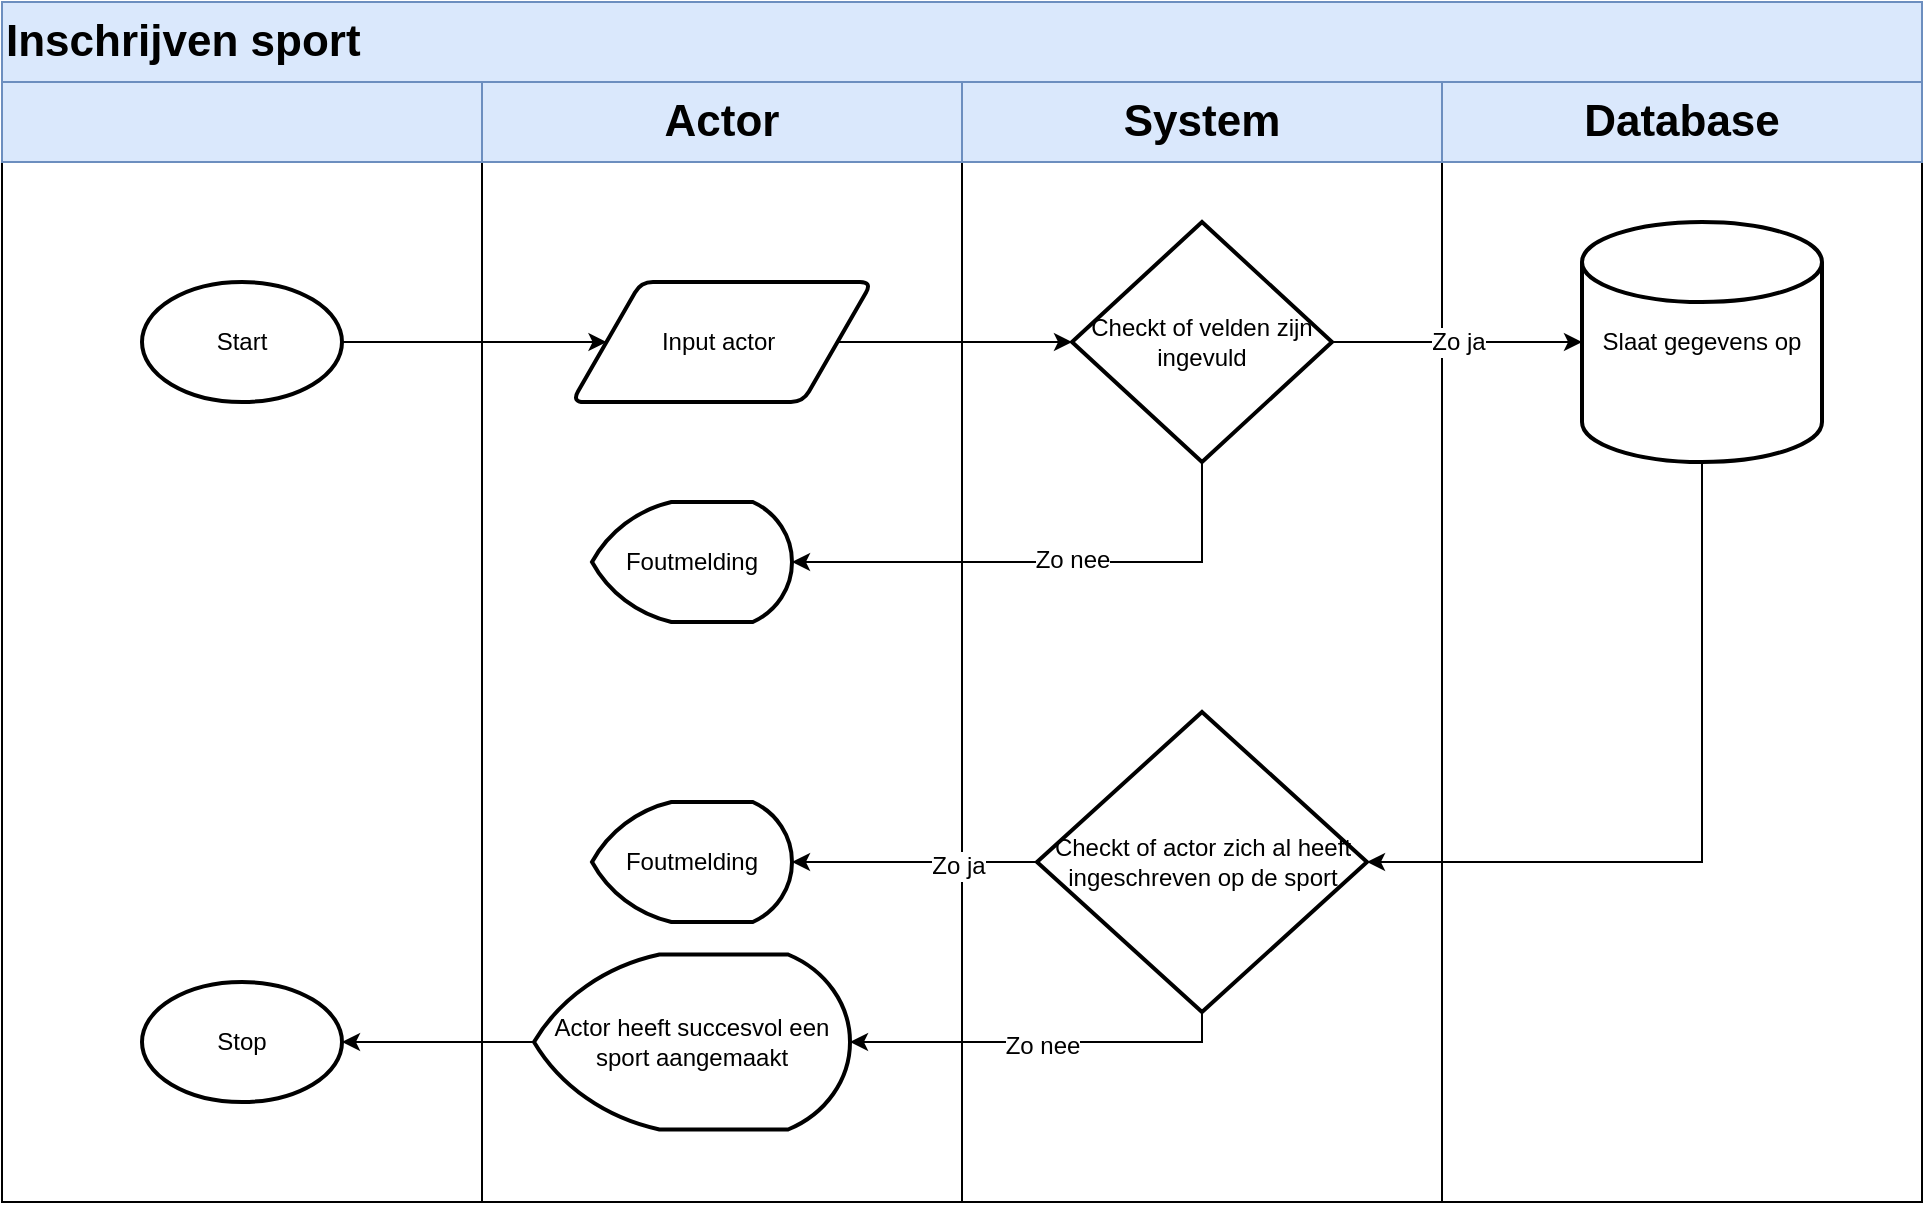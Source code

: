 <mxfile version="16.4.0" type="device"><diagram id="5wha3VJ2Y9wwSFBt2fBN" name="Page-1"><mxGraphModel dx="1422" dy="857" grid="1" gridSize="10" guides="1" tooltips="1" connect="1" arrows="1" fold="1" page="1" pageScale="1" pageWidth="850" pageHeight="1100" math="0" shadow="0"><root><mxCell id="0"/><mxCell id="1" parent="0"/><mxCell id="wPvObzL7e-PKHVEwDsZD-1" value="&lt;span style=&quot;color: rgba(0 , 0 , 0 , 0) ; font-family: monospace ; font-size: 0px&quot;&gt;%3CmxGraphModel%3E%3Croot%3E%3CmxCell%20id%3D%220%22%2F%3E%3CmxCell%20id%3D%221%22%20parent%3D%220%22%2F%3E%3CmxCell%20id%3D%222%22%20value%3D%22%22%20style%3D%22rounded%3D0%3BwhiteSpace%3Dwrap%3Bhtml%3D1%3B%22%20vertex%3D%221%22%20parent%3D%221%22%3E%3CmxGeometry%20x%3D%2280%22%20y%3D%22240%22%20width%3D%22240%22%20height%3D%22520%22%20as%3D%22geometry%22%2F%3E%3C%2FmxCell%3E%3C%2Froot%3E%3C%2FmxGraphModel%3E&lt;/span&gt;" style="rounded=0;whiteSpace=wrap;html=1;" vertex="1" parent="1"><mxGeometry x="80" y="240" width="240" height="520" as="geometry"/></mxCell><mxCell id="wPvObzL7e-PKHVEwDsZD-2" value="&lt;span style=&quot;color: rgba(0 , 0 , 0 , 0) ; font-family: monospace ; font-size: 0px&quot;&gt;%3CmxGraphModel%3E%3Croot%3E%3CmxCell%20id%3D%220%22%2F%3E%3CmxCell%20id%3D%221%22%20parent%3D%220%22%2F%3E%3CmxCell%20id%3D%222%22%20value%3D%22%22%20style%3D%22rounded%3D0%3BwhiteSpace%3Dwrap%3Bhtml%3D1%3B%22%20vertex%3D%221%22%20parent%3D%221%22%3E%3CmxGeometry%20x%3D%2280%22%20y%3D%22240%22%20width%3D%22240%22%20height%3D%22520%22%20as%3D%22geometry%22%2F%3E%3C%2FmxCell%3E%3C%2Froot%3E%3C%2FmxGraphModel%3E&lt;/span&gt;" style="rounded=0;whiteSpace=wrap;html=1;" vertex="1" parent="1"><mxGeometry x="320" y="240" width="240" height="520" as="geometry"/></mxCell><mxCell id="wPvObzL7e-PKHVEwDsZD-3" value="&lt;span style=&quot;color: rgba(0 , 0 , 0 , 0) ; font-family: monospace ; font-size: 0px&quot;&gt;%3CmxGraphModel%3E%3Croot%3E%3CmxCell%20id%3D%220%22%2F%3E%3CmxCell%20id%3D%221%22%20parent%3D%220%22%2F%3E%3CmxCell%20id%3D%222%22%20value%3D%22%22%20style%3D%22rounded%3D0%3BwhiteSpace%3Dwrap%3Bhtml%3D1%3B%22%20vertex%3D%221%22%20parent%3D%221%22%3E%3CmxGeometry%20x%3D%2280%22%20y%3D%22240%22%20width%3D%22240%22%20height%3D%22520%22%20as%3D%22geometry%22%2F%3E%3C%2FmxCell%3E%3C%2Froot%3E%3C%2FmxGraphModel%3E&lt;/span&gt;" style="rounded=0;whiteSpace=wrap;html=1;" vertex="1" parent="1"><mxGeometry x="560" y="240" width="240" height="520" as="geometry"/></mxCell><mxCell id="wPvObzL7e-PKHVEwDsZD-4" value="&lt;span style=&quot;color: rgba(0 , 0 , 0 , 0) ; font-family: monospace ; font-size: 0px&quot;&gt;%3CmxGraphModel%3E%3Croot%3E%3CmxCell%20id%3D%220%22%2F%3E%3CmxCell%20id%3D%221%22%20parent%3D%220%22%2F%3E%3CmxCell%20id%3D%222%22%20value%3D%22%22%20style%3D%22rounded%3D0%3BwhiteSpace%3Dwrap%3Bhtml%3D1%3B%22%20vertex%3D%221%22%20parent%3D%221%22%3E%3CmxGeometry%20x%3D%2280%22%20y%3D%22240%22%20width%3D%22240%22%20height%3D%22520%22%20as%3D%22geometry%22%2F%3E%3C%2FmxCell%3E%3C%2Froot%3E%3C%2FmxGraphModel%3E&lt;/span&gt;" style="rounded=0;whiteSpace=wrap;html=1;" vertex="1" parent="1"><mxGeometry x="800" y="240" width="240" height="520" as="geometry"/></mxCell><mxCell id="wPvObzL7e-PKHVEwDsZD-5" value="" style="rounded=0;whiteSpace=wrap;html=1;fillColor=#dae8fc;strokeColor=#6c8ebf;" vertex="1" parent="1"><mxGeometry x="80" y="200" width="960" height="40" as="geometry"/></mxCell><mxCell id="wPvObzL7e-PKHVEwDsZD-6" value="&lt;span style=&quot;font-size: 22px&quot;&gt;&lt;b&gt;Inschrijven sport&lt;/b&gt;&lt;/span&gt;" style="rounded=0;whiteSpace=wrap;html=1;fillColor=#dae8fc;strokeColor=#6c8ebf;align=left;" vertex="1" parent="1"><mxGeometry x="80" y="160" width="960" height="40" as="geometry"/></mxCell><mxCell id="wPvObzL7e-PKHVEwDsZD-7" value="" style="rounded=0;whiteSpace=wrap;html=1;fillColor=#dae8fc;strokeColor=#6c8ebf;" vertex="1" parent="1"><mxGeometry x="80" y="200" width="240" height="40" as="geometry"/></mxCell><mxCell id="wPvObzL7e-PKHVEwDsZD-8" value="&lt;b&gt;&lt;font style=&quot;font-size: 22px&quot;&gt;Actor&lt;/font&gt;&lt;/b&gt;" style="rounded=0;whiteSpace=wrap;html=1;fillColor=#dae8fc;strokeColor=#6c8ebf;" vertex="1" parent="1"><mxGeometry x="320" y="200" width="240" height="40" as="geometry"/></mxCell><mxCell id="wPvObzL7e-PKHVEwDsZD-9" value="&lt;b&gt;&lt;font style=&quot;font-size: 22px&quot;&gt;System&lt;/font&gt;&lt;/b&gt;" style="rounded=0;whiteSpace=wrap;html=1;fillColor=#dae8fc;strokeColor=#6c8ebf;" vertex="1" parent="1"><mxGeometry x="560" y="200" width="240" height="40" as="geometry"/></mxCell><mxCell id="wPvObzL7e-PKHVEwDsZD-14" value="&lt;b&gt;Database&lt;/b&gt;" style="rounded=0;whiteSpace=wrap;html=1;fontSize=22;fillColor=#dae8fc;strokeColor=#6c8ebf;" vertex="1" parent="1"><mxGeometry x="800" y="200" width="240" height="40" as="geometry"/></mxCell><mxCell id="wPvObzL7e-PKHVEwDsZD-22" style="edgeStyle=orthogonalEdgeStyle;rounded=0;orthogonalLoop=1;jettySize=auto;html=1;entryX=0;entryY=0.5;entryDx=0;entryDy=0;fontSize=12;" edge="1" parent="1" source="wPvObzL7e-PKHVEwDsZD-20" target="wPvObzL7e-PKHVEwDsZD-21"><mxGeometry relative="1" as="geometry"/></mxCell><mxCell id="wPvObzL7e-PKHVEwDsZD-20" value="Start" style="strokeWidth=2;html=1;shape=mxgraph.flowchart.start_1;whiteSpace=wrap;fontSize=12;" vertex="1" parent="1"><mxGeometry x="150" y="300" width="100" height="60" as="geometry"/></mxCell><mxCell id="wPvObzL7e-PKHVEwDsZD-24" style="edgeStyle=orthogonalEdgeStyle;rounded=0;orthogonalLoop=1;jettySize=auto;html=1;exitX=1;exitY=0.5;exitDx=0;exitDy=0;fontSize=12;" edge="1" parent="1" source="wPvObzL7e-PKHVEwDsZD-21" target="wPvObzL7e-PKHVEwDsZD-23"><mxGeometry relative="1" as="geometry"/></mxCell><mxCell id="wPvObzL7e-PKHVEwDsZD-21" value="Input actor&amp;nbsp;" style="shape=parallelogram;html=1;strokeWidth=2;perimeter=parallelogramPerimeter;whiteSpace=wrap;rounded=1;arcSize=12;size=0.23;fontSize=12;" vertex="1" parent="1"><mxGeometry x="365" y="300" width="150" height="60" as="geometry"/></mxCell><mxCell id="wPvObzL7e-PKHVEwDsZD-26" value="Zo ja" style="edgeStyle=orthogonalEdgeStyle;rounded=0;orthogonalLoop=1;jettySize=auto;html=1;exitX=1;exitY=0.5;exitDx=0;exitDy=0;exitPerimeter=0;fontSize=12;" edge="1" parent="1" source="wPvObzL7e-PKHVEwDsZD-23" target="wPvObzL7e-PKHVEwDsZD-25"><mxGeometry relative="1" as="geometry"/></mxCell><mxCell id="wPvObzL7e-PKHVEwDsZD-29" style="edgeStyle=orthogonalEdgeStyle;rounded=0;orthogonalLoop=1;jettySize=auto;html=1;exitX=0.5;exitY=1;exitDx=0;exitDy=0;exitPerimeter=0;entryX=1;entryY=0.5;entryDx=0;entryDy=0;entryPerimeter=0;fontSize=12;" edge="1" parent="1" source="wPvObzL7e-PKHVEwDsZD-23" target="wPvObzL7e-PKHVEwDsZD-27"><mxGeometry relative="1" as="geometry"/></mxCell><mxCell id="wPvObzL7e-PKHVEwDsZD-30" value="Zo nee" style="edgeLabel;html=1;align=center;verticalAlign=middle;resizable=0;points=[];fontSize=12;" vertex="1" connectable="0" parent="wPvObzL7e-PKHVEwDsZD-29"><mxGeometry x="-0.098" y="-1" relative="1" as="geometry"><mxPoint as="offset"/></mxGeometry></mxCell><mxCell id="wPvObzL7e-PKHVEwDsZD-23" value="Checkt of velden zijn ingevuld" style="strokeWidth=2;html=1;shape=mxgraph.flowchart.decision;whiteSpace=wrap;fontSize=12;" vertex="1" parent="1"><mxGeometry x="615" y="270" width="130" height="120" as="geometry"/></mxCell><mxCell id="wPvObzL7e-PKHVEwDsZD-32" style="edgeStyle=orthogonalEdgeStyle;rounded=0;orthogonalLoop=1;jettySize=auto;html=1;exitX=0.5;exitY=1;exitDx=0;exitDy=0;exitPerimeter=0;fontSize=12;" edge="1" parent="1" source="wPvObzL7e-PKHVEwDsZD-25" target="wPvObzL7e-PKHVEwDsZD-31"><mxGeometry relative="1" as="geometry"><Array as="points"><mxPoint x="930" y="590"/></Array></mxGeometry></mxCell><mxCell id="wPvObzL7e-PKHVEwDsZD-25" value="Slaat gegevens op" style="strokeWidth=2;html=1;shape=mxgraph.flowchart.database;whiteSpace=wrap;fontSize=12;" vertex="1" parent="1"><mxGeometry x="870" y="270" width="120" height="120" as="geometry"/></mxCell><mxCell id="wPvObzL7e-PKHVEwDsZD-27" value="Foutmelding" style="strokeWidth=2;html=1;shape=mxgraph.flowchart.display;whiteSpace=wrap;fontSize=12;" vertex="1" parent="1"><mxGeometry x="375" y="410" width="100" height="60" as="geometry"/></mxCell><mxCell id="wPvObzL7e-PKHVEwDsZD-35" style="edgeStyle=orthogonalEdgeStyle;rounded=0;orthogonalLoop=1;jettySize=auto;html=1;exitX=0;exitY=0.5;exitDx=0;exitDy=0;exitPerimeter=0;fontSize=12;" edge="1" parent="1" source="wPvObzL7e-PKHVEwDsZD-31" target="wPvObzL7e-PKHVEwDsZD-34"><mxGeometry relative="1" as="geometry"/></mxCell><mxCell id="wPvObzL7e-PKHVEwDsZD-42" value="Zo ja" style="edgeLabel;html=1;align=center;verticalAlign=middle;resizable=0;points=[];fontSize=12;" vertex="1" connectable="0" parent="wPvObzL7e-PKHVEwDsZD-35"><mxGeometry x="-0.357" y="2" relative="1" as="geometry"><mxPoint as="offset"/></mxGeometry></mxCell><mxCell id="wPvObzL7e-PKHVEwDsZD-37" style="edgeStyle=orthogonalEdgeStyle;rounded=0;orthogonalLoop=1;jettySize=auto;html=1;exitX=0.5;exitY=1;exitDx=0;exitDy=0;exitPerimeter=0;fontSize=12;" edge="1" parent="1" source="wPvObzL7e-PKHVEwDsZD-31" target="wPvObzL7e-PKHVEwDsZD-36"><mxGeometry relative="1" as="geometry"><Array as="points"><mxPoint x="680" y="680"/></Array></mxGeometry></mxCell><mxCell id="wPvObzL7e-PKHVEwDsZD-41" value="Zo nee" style="edgeLabel;html=1;align=center;verticalAlign=middle;resizable=0;points=[];fontSize=12;" vertex="1" connectable="0" parent="wPvObzL7e-PKHVEwDsZD-37"><mxGeometry y="2" relative="1" as="geometry"><mxPoint as="offset"/></mxGeometry></mxCell><mxCell id="wPvObzL7e-PKHVEwDsZD-31" value="Checkt of actor zich al heeft ingeschreven op de sport" style="strokeWidth=2;html=1;shape=mxgraph.flowchart.decision;whiteSpace=wrap;fontSize=12;" vertex="1" parent="1"><mxGeometry x="597.5" y="515" width="165" height="150" as="geometry"/></mxCell><mxCell id="wPvObzL7e-PKHVEwDsZD-34" value="Foutmelding" style="strokeWidth=2;html=1;shape=mxgraph.flowchart.display;whiteSpace=wrap;fontSize=12;" vertex="1" parent="1"><mxGeometry x="375" y="560" width="100" height="60" as="geometry"/></mxCell><mxCell id="wPvObzL7e-PKHVEwDsZD-40" style="edgeStyle=orthogonalEdgeStyle;rounded=0;orthogonalLoop=1;jettySize=auto;html=1;exitX=0;exitY=0.5;exitDx=0;exitDy=0;exitPerimeter=0;fontSize=12;" edge="1" parent="1" source="wPvObzL7e-PKHVEwDsZD-36" target="wPvObzL7e-PKHVEwDsZD-39"><mxGeometry relative="1" as="geometry"/></mxCell><mxCell id="wPvObzL7e-PKHVEwDsZD-36" value="Actor heeft succesvol een sport aangemaakt" style="strokeWidth=2;html=1;shape=mxgraph.flowchart.display;whiteSpace=wrap;fontSize=12;" vertex="1" parent="1"><mxGeometry x="346" y="636.25" width="158" height="87.5" as="geometry"/></mxCell><mxCell id="wPvObzL7e-PKHVEwDsZD-39" value="Stop" style="strokeWidth=2;html=1;shape=mxgraph.flowchart.start_1;whiteSpace=wrap;fontSize=12;" vertex="1" parent="1"><mxGeometry x="150" y="650" width="100" height="60" as="geometry"/></mxCell></root></mxGraphModel></diagram></mxfile>